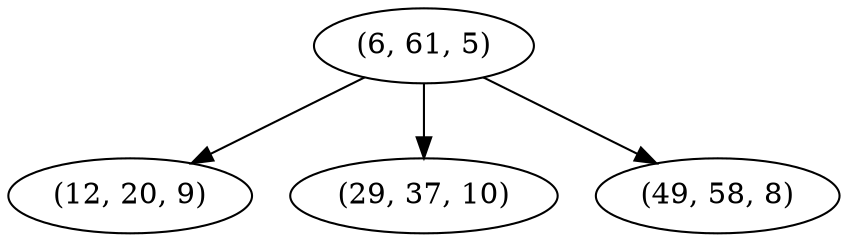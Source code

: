 digraph tree {
    "(6, 61, 5)";
    "(12, 20, 9)";
    "(29, 37, 10)";
    "(49, 58, 8)";
    "(6, 61, 5)" -> "(12, 20, 9)";
    "(6, 61, 5)" -> "(29, 37, 10)";
    "(6, 61, 5)" -> "(49, 58, 8)";
}
